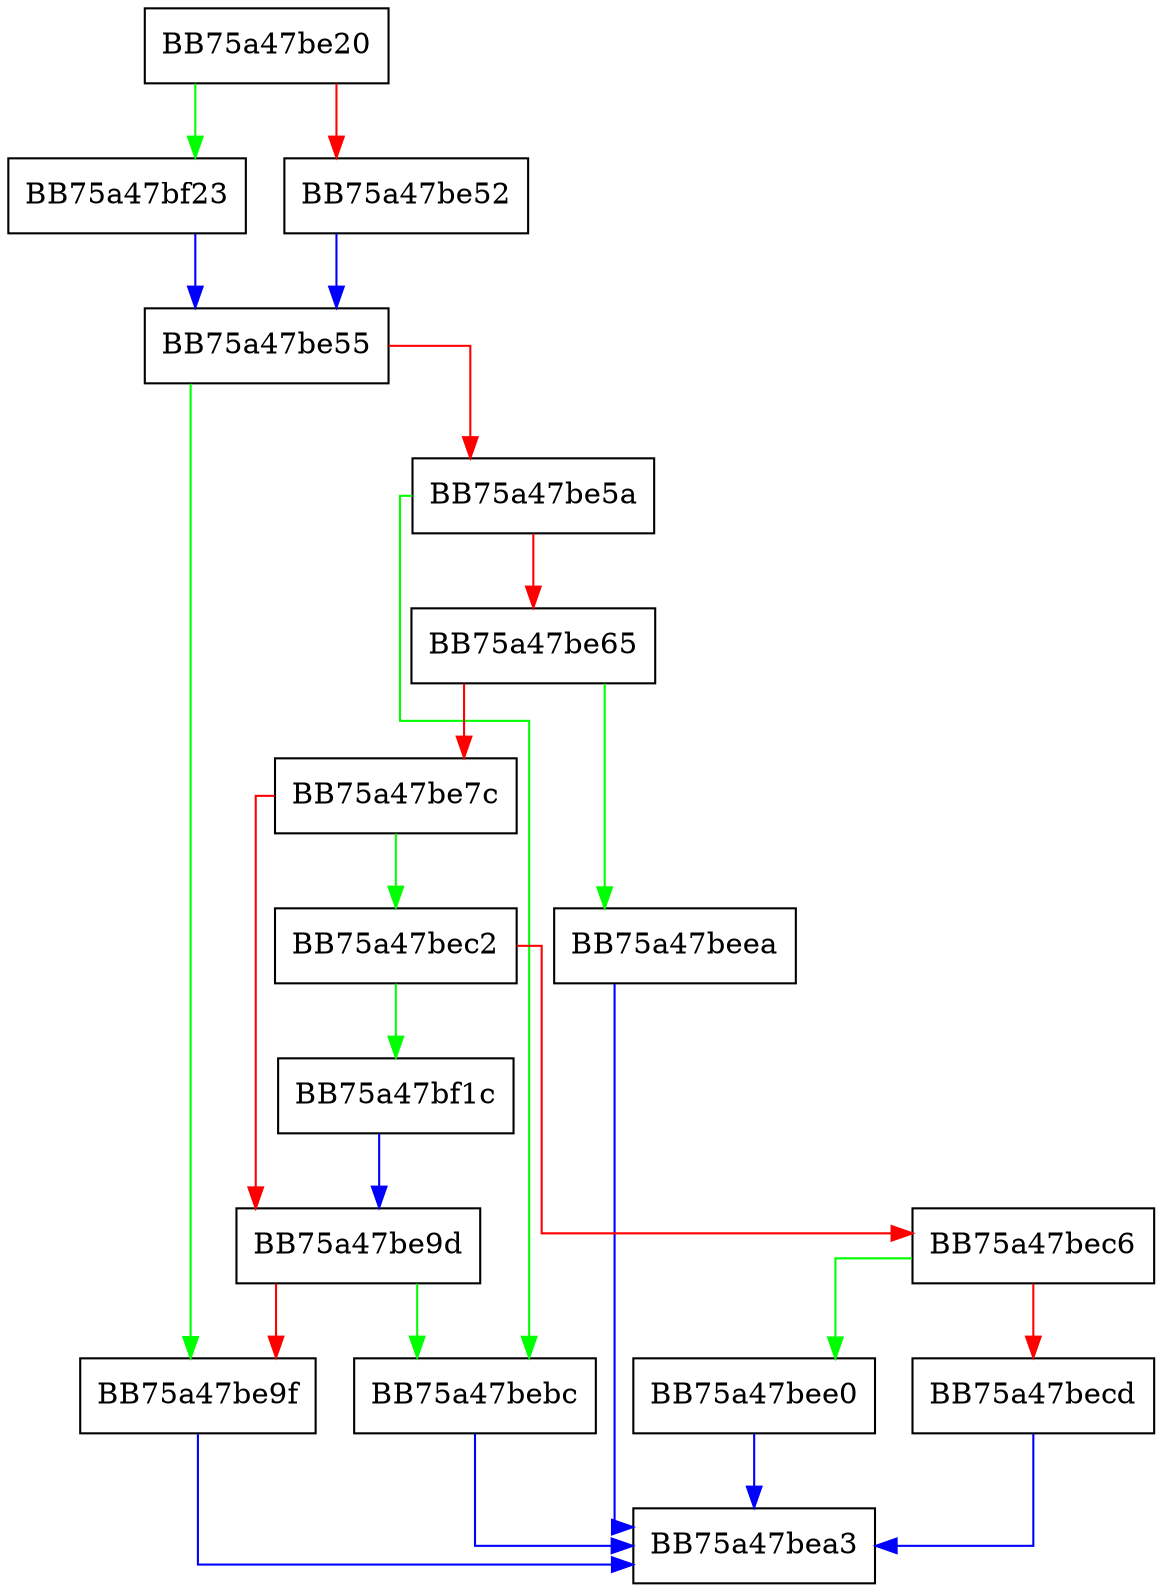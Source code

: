 digraph vdbeRecordCompareString {
  node [shape="box"];
  graph [splines=ortho];
  BB75a47be20 -> BB75a47bf23 [color="green"];
  BB75a47be20 -> BB75a47be52 [color="red"];
  BB75a47be52 -> BB75a47be55 [color="blue"];
  BB75a47be55 -> BB75a47be9f [color="green"];
  BB75a47be55 -> BB75a47be5a [color="red"];
  BB75a47be5a -> BB75a47bebc [color="green"];
  BB75a47be5a -> BB75a47be65 [color="red"];
  BB75a47be65 -> BB75a47beea [color="green"];
  BB75a47be65 -> BB75a47be7c [color="red"];
  BB75a47be7c -> BB75a47bec2 [color="green"];
  BB75a47be7c -> BB75a47be9d [color="red"];
  BB75a47be9d -> BB75a47bebc [color="green"];
  BB75a47be9d -> BB75a47be9f [color="red"];
  BB75a47be9f -> BB75a47bea3 [color="blue"];
  BB75a47bebc -> BB75a47bea3 [color="blue"];
  BB75a47bec2 -> BB75a47bf1c [color="green"];
  BB75a47bec2 -> BB75a47bec6 [color="red"];
  BB75a47bec6 -> BB75a47bee0 [color="green"];
  BB75a47bec6 -> BB75a47becd [color="red"];
  BB75a47becd -> BB75a47bea3 [color="blue"];
  BB75a47bee0 -> BB75a47bea3 [color="blue"];
  BB75a47beea -> BB75a47bea3 [color="blue"];
  BB75a47bf1c -> BB75a47be9d [color="blue"];
  BB75a47bf23 -> BB75a47be55 [color="blue"];
}
